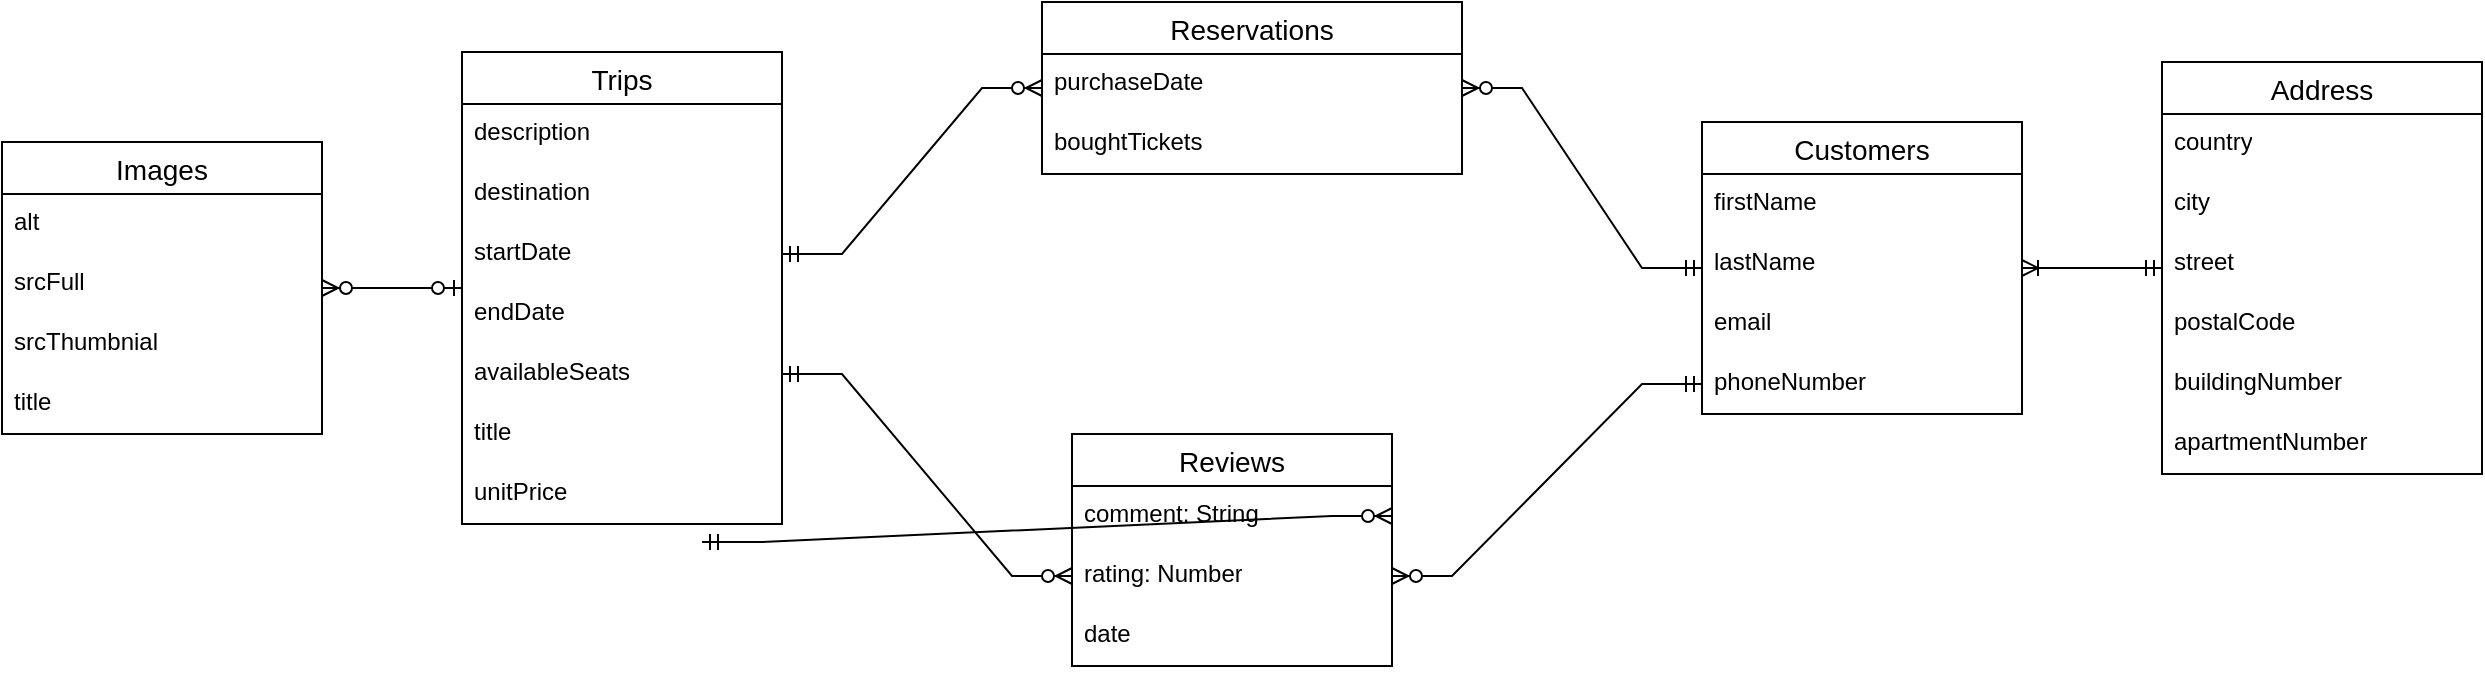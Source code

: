 <mxfile version="21.1.2" type="device">
  <diagram name="Strona-1" id="_r35gBtdK1t_7CsBU1vC">
    <mxGraphModel dx="1313" dy="829" grid="1" gridSize="10" guides="1" tooltips="1" connect="1" arrows="1" fold="1" page="1" pageScale="1" pageWidth="827" pageHeight="1169" math="0" shadow="0">
      <root>
        <mxCell id="0" />
        <mxCell id="1" parent="0" />
        <mxCell id="aVdR54JEFMqKd04an4iA-6" value="Customers" style="swimlane;fontStyle=0;childLayout=stackLayout;horizontal=1;startSize=26;horizontalStack=0;resizeParent=1;resizeParentMax=0;resizeLast=0;collapsible=1;marginBottom=0;align=center;fontSize=14;" vertex="1" parent="1">
          <mxGeometry x="860" y="160" width="160" height="146" as="geometry" />
        </mxCell>
        <mxCell id="aVdR54JEFMqKd04an4iA-7" value="firstName" style="text;strokeColor=none;fillColor=none;spacingLeft=4;spacingRight=4;overflow=hidden;rotatable=0;points=[[0,0.5],[1,0.5]];portConstraint=eastwest;fontSize=12;whiteSpace=wrap;html=1;" vertex="1" parent="aVdR54JEFMqKd04an4iA-6">
          <mxGeometry y="26" width="160" height="30" as="geometry" />
        </mxCell>
        <mxCell id="aVdR54JEFMqKd04an4iA-41" value="lastName" style="text;strokeColor=none;fillColor=none;spacingLeft=4;spacingRight=4;overflow=hidden;rotatable=0;points=[[0,0.5],[1,0.5]];portConstraint=eastwest;fontSize=12;whiteSpace=wrap;html=1;" vertex="1" parent="aVdR54JEFMqKd04an4iA-6">
          <mxGeometry y="56" width="160" height="30" as="geometry" />
        </mxCell>
        <mxCell id="aVdR54JEFMqKd04an4iA-40" value="email" style="text;strokeColor=none;fillColor=none;spacingLeft=4;spacingRight=4;overflow=hidden;rotatable=0;points=[[0,0.5],[1,0.5]];portConstraint=eastwest;fontSize=12;whiteSpace=wrap;html=1;" vertex="1" parent="aVdR54JEFMqKd04an4iA-6">
          <mxGeometry y="86" width="160" height="30" as="geometry" />
        </mxCell>
        <mxCell id="aVdR54JEFMqKd04an4iA-39" value="phoneNumber" style="text;strokeColor=none;fillColor=none;spacingLeft=4;spacingRight=4;overflow=hidden;rotatable=0;points=[[0,0.5],[1,0.5]];portConstraint=eastwest;fontSize=12;whiteSpace=wrap;html=1;" vertex="1" parent="aVdR54JEFMqKd04an4iA-6">
          <mxGeometry y="116" width="160" height="30" as="geometry" />
        </mxCell>
        <mxCell id="aVdR54JEFMqKd04an4iA-10" value="Reservations" style="swimlane;fontStyle=0;childLayout=stackLayout;horizontal=1;startSize=26;horizontalStack=0;resizeParent=1;resizeParentMax=0;resizeLast=0;collapsible=1;marginBottom=0;align=center;fontSize=14;" vertex="1" parent="1">
          <mxGeometry x="530" y="100" width="210" height="86" as="geometry" />
        </mxCell>
        <mxCell id="aVdR54JEFMqKd04an4iA-55" value="purchaseDate" style="text;strokeColor=none;fillColor=none;spacingLeft=4;spacingRight=4;overflow=hidden;rotatable=0;points=[[0,0.5],[1,0.5]];portConstraint=eastwest;fontSize=12;whiteSpace=wrap;html=1;" vertex="1" parent="aVdR54JEFMqKd04an4iA-10">
          <mxGeometry y="26" width="210" height="30" as="geometry" />
        </mxCell>
        <mxCell id="aVdR54JEFMqKd04an4iA-54" value="boughtTickets" style="text;strokeColor=none;fillColor=none;spacingLeft=4;spacingRight=4;overflow=hidden;rotatable=0;points=[[0,0.5],[1,0.5]];portConstraint=eastwest;fontSize=12;whiteSpace=wrap;html=1;" vertex="1" parent="aVdR54JEFMqKd04an4iA-10">
          <mxGeometry y="56" width="210" height="30" as="geometry" />
        </mxCell>
        <mxCell id="aVdR54JEFMqKd04an4iA-14" value="Reviews" style="swimlane;fontStyle=0;childLayout=stackLayout;horizontal=1;startSize=26;horizontalStack=0;resizeParent=1;resizeParentMax=0;resizeLast=0;collapsible=1;marginBottom=0;align=center;fontSize=14;" vertex="1" parent="1">
          <mxGeometry x="545" y="316" width="160" height="116" as="geometry" />
        </mxCell>
        <mxCell id="aVdR54JEFMqKd04an4iA-15" value="comment: String" style="text;strokeColor=none;fillColor=none;spacingLeft=4;spacingRight=4;overflow=hidden;rotatable=0;points=[[0,0.5],[1,0.5]];portConstraint=eastwest;fontSize=12;whiteSpace=wrap;html=1;" vertex="1" parent="aVdR54JEFMqKd04an4iA-14">
          <mxGeometry y="26" width="160" height="30" as="geometry" />
        </mxCell>
        <mxCell id="aVdR54JEFMqKd04an4iA-18" value="rating: Number" style="text;strokeColor=none;fillColor=none;spacingLeft=4;spacingRight=4;overflow=hidden;rotatable=0;points=[[0,0.5],[1,0.5]];portConstraint=eastwest;fontSize=12;whiteSpace=wrap;html=1;" vertex="1" parent="aVdR54JEFMqKd04an4iA-14">
          <mxGeometry y="56" width="160" height="30" as="geometry" />
        </mxCell>
        <mxCell id="aVdR54JEFMqKd04an4iA-56" value="date" style="text;strokeColor=none;fillColor=none;spacingLeft=4;spacingRight=4;overflow=hidden;rotatable=0;points=[[0,0.5],[1,0.5]];portConstraint=eastwest;fontSize=12;whiteSpace=wrap;html=1;" vertex="1" parent="aVdR54JEFMqKd04an4iA-14">
          <mxGeometry y="86" width="160" height="30" as="geometry" />
        </mxCell>
        <mxCell id="aVdR54JEFMqKd04an4iA-19" value="" style="edgeStyle=entityRelationEdgeStyle;fontSize=12;html=1;endArrow=ERzeroToMany;startArrow=ERmandOne;rounded=0;entryX=1;entryY=0.5;entryDx=0;entryDy=0;exitX=1;exitY=0.5;exitDx=0;exitDy=0;" edge="1" parent="1" source="aVdR54JEFMqKd04an4iA-38" target="aVdR54JEFMqKd04an4iA-15">
          <mxGeometry width="100" height="100" relative="1" as="geometry">
            <mxPoint x="360" y="370" as="sourcePoint" />
            <mxPoint x="460" y="270" as="targetPoint" />
          </mxGeometry>
        </mxCell>
        <mxCell id="aVdR54JEFMqKd04an4iA-22" value="Trips" style="swimlane;fontStyle=0;childLayout=stackLayout;horizontal=1;startSize=26;horizontalStack=0;resizeParent=1;resizeParentMax=0;resizeLast=0;collapsible=1;marginBottom=0;align=center;fontSize=14;" vertex="1" parent="1">
          <mxGeometry x="240" y="125" width="160" height="236" as="geometry" />
        </mxCell>
        <mxCell id="aVdR54JEFMqKd04an4iA-23" value="description" style="text;strokeColor=none;fillColor=none;spacingLeft=4;spacingRight=4;overflow=hidden;rotatable=0;points=[[0,0.5],[1,0.5]];portConstraint=eastwest;fontSize=12;whiteSpace=wrap;html=1;" vertex="1" parent="aVdR54JEFMqKd04an4iA-22">
          <mxGeometry y="26" width="160" height="30" as="geometry" />
        </mxCell>
        <mxCell id="aVdR54JEFMqKd04an4iA-29" value="destination" style="text;strokeColor=none;fillColor=none;spacingLeft=4;spacingRight=4;overflow=hidden;rotatable=0;points=[[0,0.5],[1,0.5]];portConstraint=eastwest;fontSize=12;whiteSpace=wrap;html=1;" vertex="1" parent="aVdR54JEFMqKd04an4iA-22">
          <mxGeometry y="56" width="160" height="30" as="geometry" />
        </mxCell>
        <mxCell id="aVdR54JEFMqKd04an4iA-25" value="startDate" style="text;strokeColor=none;fillColor=none;spacingLeft=4;spacingRight=4;overflow=hidden;rotatable=0;points=[[0,0.5],[1,0.5]];portConstraint=eastwest;fontSize=12;whiteSpace=wrap;html=1;" vertex="1" parent="aVdR54JEFMqKd04an4iA-22">
          <mxGeometry y="86" width="160" height="30" as="geometry" />
        </mxCell>
        <mxCell id="aVdR54JEFMqKd04an4iA-28" value="endDate" style="text;strokeColor=none;fillColor=none;spacingLeft=4;spacingRight=4;overflow=hidden;rotatable=0;points=[[0,0.5],[1,0.5]];portConstraint=eastwest;fontSize=12;whiteSpace=wrap;html=1;" vertex="1" parent="aVdR54JEFMqKd04an4iA-22">
          <mxGeometry y="116" width="160" height="30" as="geometry" />
        </mxCell>
        <mxCell id="aVdR54JEFMqKd04an4iA-27" value="availableSeats" style="text;strokeColor=none;fillColor=none;spacingLeft=4;spacingRight=4;overflow=hidden;rotatable=0;points=[[0,0.5],[1,0.5]];portConstraint=eastwest;fontSize=12;whiteSpace=wrap;html=1;" vertex="1" parent="aVdR54JEFMqKd04an4iA-22">
          <mxGeometry y="146" width="160" height="30" as="geometry" />
        </mxCell>
        <mxCell id="aVdR54JEFMqKd04an4iA-26" value="title" style="text;strokeColor=none;fillColor=none;spacingLeft=4;spacingRight=4;overflow=hidden;rotatable=0;points=[[0,0.5],[1,0.5]];portConstraint=eastwest;fontSize=12;whiteSpace=wrap;html=1;" vertex="1" parent="aVdR54JEFMqKd04an4iA-22">
          <mxGeometry y="176" width="160" height="30" as="geometry" />
        </mxCell>
        <mxCell id="aVdR54JEFMqKd04an4iA-24" value="unitPrice" style="text;strokeColor=none;fillColor=none;spacingLeft=4;spacingRight=4;overflow=hidden;rotatable=0;points=[[0,0.5],[1,0.5]];portConstraint=eastwest;fontSize=12;whiteSpace=wrap;html=1;" vertex="1" parent="aVdR54JEFMqKd04an4iA-22">
          <mxGeometry y="206" width="160" height="30" as="geometry" />
        </mxCell>
        <mxCell id="aVdR54JEFMqKd04an4iA-31" value="Images" style="swimlane;fontStyle=0;childLayout=stackLayout;horizontal=1;startSize=26;horizontalStack=0;resizeParent=1;resizeParentMax=0;resizeLast=0;collapsible=1;marginBottom=0;align=center;fontSize=14;" vertex="1" parent="1">
          <mxGeometry x="10" y="170" width="160" height="146" as="geometry" />
        </mxCell>
        <mxCell id="aVdR54JEFMqKd04an4iA-32" value="alt" style="text;strokeColor=none;fillColor=none;spacingLeft=4;spacingRight=4;overflow=hidden;rotatable=0;points=[[0,0.5],[1,0.5]];portConstraint=eastwest;fontSize=12;whiteSpace=wrap;html=1;" vertex="1" parent="aVdR54JEFMqKd04an4iA-31">
          <mxGeometry y="26" width="160" height="30" as="geometry" />
        </mxCell>
        <mxCell id="aVdR54JEFMqKd04an4iA-35" value="srcFull" style="text;strokeColor=none;fillColor=none;spacingLeft=4;spacingRight=4;overflow=hidden;rotatable=0;points=[[0,0.5],[1,0.5]];portConstraint=eastwest;fontSize=12;whiteSpace=wrap;html=1;" vertex="1" parent="aVdR54JEFMqKd04an4iA-31">
          <mxGeometry y="56" width="160" height="30" as="geometry" />
        </mxCell>
        <mxCell id="aVdR54JEFMqKd04an4iA-34" value="srcThumbnial" style="text;strokeColor=none;fillColor=none;spacingLeft=4;spacingRight=4;overflow=hidden;rotatable=0;points=[[0,0.5],[1,0.5]];portConstraint=eastwest;fontSize=12;whiteSpace=wrap;html=1;" vertex="1" parent="aVdR54JEFMqKd04an4iA-31">
          <mxGeometry y="86" width="160" height="30" as="geometry" />
        </mxCell>
        <mxCell id="aVdR54JEFMqKd04an4iA-33" value="title" style="text;strokeColor=none;fillColor=none;spacingLeft=4;spacingRight=4;overflow=hidden;rotatable=0;points=[[0,0.5],[1,0.5]];portConstraint=eastwest;fontSize=12;whiteSpace=wrap;html=1;" vertex="1" parent="aVdR54JEFMqKd04an4iA-31">
          <mxGeometry y="116" width="160" height="30" as="geometry" />
        </mxCell>
        <mxCell id="aVdR54JEFMqKd04an4iA-36" value="" style="edgeStyle=entityRelationEdgeStyle;fontSize=12;html=1;endArrow=ERzeroToMany;startArrow=ERzeroToOne;rounded=0;" edge="1" parent="1" source="aVdR54JEFMqKd04an4iA-22" target="aVdR54JEFMqKd04an4iA-31">
          <mxGeometry width="100" height="100" relative="1" as="geometry">
            <mxPoint x="170" y="330" as="sourcePoint" />
            <mxPoint x="270" y="230" as="targetPoint" />
          </mxGeometry>
        </mxCell>
        <mxCell id="aVdR54JEFMqKd04an4iA-42" value="Address" style="swimlane;fontStyle=0;childLayout=stackLayout;horizontal=1;startSize=26;horizontalStack=0;resizeParent=1;resizeParentMax=0;resizeLast=0;collapsible=1;marginBottom=0;align=center;fontSize=14;" vertex="1" parent="1">
          <mxGeometry x="1090" y="130" width="160" height="206" as="geometry" />
        </mxCell>
        <mxCell id="aVdR54JEFMqKd04an4iA-43" value="country" style="text;strokeColor=none;fillColor=none;spacingLeft=4;spacingRight=4;overflow=hidden;rotatable=0;points=[[0,0.5],[1,0.5]];portConstraint=eastwest;fontSize=12;whiteSpace=wrap;html=1;" vertex="1" parent="aVdR54JEFMqKd04an4iA-42">
          <mxGeometry y="26" width="160" height="30" as="geometry" />
        </mxCell>
        <mxCell id="aVdR54JEFMqKd04an4iA-44" value="city" style="text;strokeColor=none;fillColor=none;spacingLeft=4;spacingRight=4;overflow=hidden;rotatable=0;points=[[0,0.5],[1,0.5]];portConstraint=eastwest;fontSize=12;whiteSpace=wrap;html=1;" vertex="1" parent="aVdR54JEFMqKd04an4iA-42">
          <mxGeometry y="56" width="160" height="30" as="geometry" />
        </mxCell>
        <mxCell id="aVdR54JEFMqKd04an4iA-48" value="street" style="text;strokeColor=none;fillColor=none;spacingLeft=4;spacingRight=4;overflow=hidden;rotatable=0;points=[[0,0.5],[1,0.5]];portConstraint=eastwest;fontSize=12;whiteSpace=wrap;html=1;" vertex="1" parent="aVdR54JEFMqKd04an4iA-42">
          <mxGeometry y="86" width="160" height="30" as="geometry" />
        </mxCell>
        <mxCell id="aVdR54JEFMqKd04an4iA-47" value="postalCode" style="text;strokeColor=none;fillColor=none;spacingLeft=4;spacingRight=4;overflow=hidden;rotatable=0;points=[[0,0.5],[1,0.5]];portConstraint=eastwest;fontSize=12;whiteSpace=wrap;html=1;" vertex="1" parent="aVdR54JEFMqKd04an4iA-42">
          <mxGeometry y="116" width="160" height="30" as="geometry" />
        </mxCell>
        <mxCell id="aVdR54JEFMqKd04an4iA-46" value="buildingNumber" style="text;strokeColor=none;fillColor=none;spacingLeft=4;spacingRight=4;overflow=hidden;rotatable=0;points=[[0,0.5],[1,0.5]];portConstraint=eastwest;fontSize=12;whiteSpace=wrap;html=1;" vertex="1" parent="aVdR54JEFMqKd04an4iA-42">
          <mxGeometry y="146" width="160" height="30" as="geometry" />
        </mxCell>
        <mxCell id="aVdR54JEFMqKd04an4iA-45" value="apartmentNumber" style="text;strokeColor=none;fillColor=none;spacingLeft=4;spacingRight=4;overflow=hidden;rotatable=0;points=[[0,0.5],[1,0.5]];portConstraint=eastwest;fontSize=12;whiteSpace=wrap;html=1;" vertex="1" parent="aVdR54JEFMqKd04an4iA-42">
          <mxGeometry y="176" width="160" height="30" as="geometry" />
        </mxCell>
        <mxCell id="aVdR54JEFMqKd04an4iA-50" value="" style="edgeStyle=entityRelationEdgeStyle;fontSize=12;html=1;endArrow=ERoneToMany;startArrow=ERmandOne;rounded=0;" edge="1" parent="1" source="aVdR54JEFMqKd04an4iA-42" target="aVdR54JEFMqKd04an4iA-6">
          <mxGeometry width="100" height="100" relative="1" as="geometry">
            <mxPoint x="1020" y="244" as="sourcePoint" />
            <mxPoint x="980" y="220" as="targetPoint" />
          </mxGeometry>
        </mxCell>
        <mxCell id="aVdR54JEFMqKd04an4iA-57" value="" style="edgeStyle=entityRelationEdgeStyle;fontSize=12;html=1;endArrow=ERzeroToMany;startArrow=ERmandOne;rounded=0;exitX=1;exitY=0.5;exitDx=0;exitDy=0;" edge="1" parent="1" source="aVdR54JEFMqKd04an4iA-25" target="aVdR54JEFMqKd04an4iA-10">
          <mxGeometry width="100" height="100" relative="1" as="geometry">
            <mxPoint x="470" y="210" as="sourcePoint" />
            <mxPoint x="570" y="200" as="targetPoint" />
          </mxGeometry>
        </mxCell>
        <mxCell id="aVdR54JEFMqKd04an4iA-58" value="" style="edgeStyle=entityRelationEdgeStyle;fontSize=12;html=1;endArrow=ERzeroToMany;startArrow=ERmandOne;rounded=0;" edge="1" parent="1" source="aVdR54JEFMqKd04an4iA-6" target="aVdR54JEFMqKd04an4iA-10">
          <mxGeometry width="100" height="100" relative="1" as="geometry">
            <mxPoint x="790" y="240" as="sourcePoint" />
            <mxPoint x="740" y="210" as="targetPoint" />
          </mxGeometry>
        </mxCell>
        <mxCell id="aVdR54JEFMqKd04an4iA-59" value="" style="edgeStyle=entityRelationEdgeStyle;fontSize=12;html=1;endArrow=ERzeroToMany;startArrow=ERmandOne;rounded=0;exitX=0;exitY=0.5;exitDx=0;exitDy=0;entryX=1;entryY=0.5;entryDx=0;entryDy=0;" edge="1" parent="1" source="aVdR54JEFMqKd04an4iA-39" target="aVdR54JEFMqKd04an4iA-18">
          <mxGeometry width="100" height="100" relative="1" as="geometry">
            <mxPoint x="1050" y="590" as="sourcePoint" />
            <mxPoint x="1150" y="490" as="targetPoint" />
          </mxGeometry>
        </mxCell>
        <mxCell id="aVdR54JEFMqKd04an4iA-60" value="" style="edgeStyle=entityRelationEdgeStyle;fontSize=12;html=1;endArrow=ERzeroToMany;startArrow=ERmandOne;rounded=0;entryX=0;entryY=0.5;entryDx=0;entryDy=0;exitX=1;exitY=0.5;exitDx=0;exitDy=0;" edge="1" parent="1" source="aVdR54JEFMqKd04an4iA-27" target="aVdR54JEFMqKd04an4iA-18">
          <mxGeometry width="100" height="100" relative="1" as="geometry">
            <mxPoint x="440" y="380" as="sourcePoint" />
            <mxPoint x="810" y="390" as="targetPoint" />
          </mxGeometry>
        </mxCell>
      </root>
    </mxGraphModel>
  </diagram>
</mxfile>
